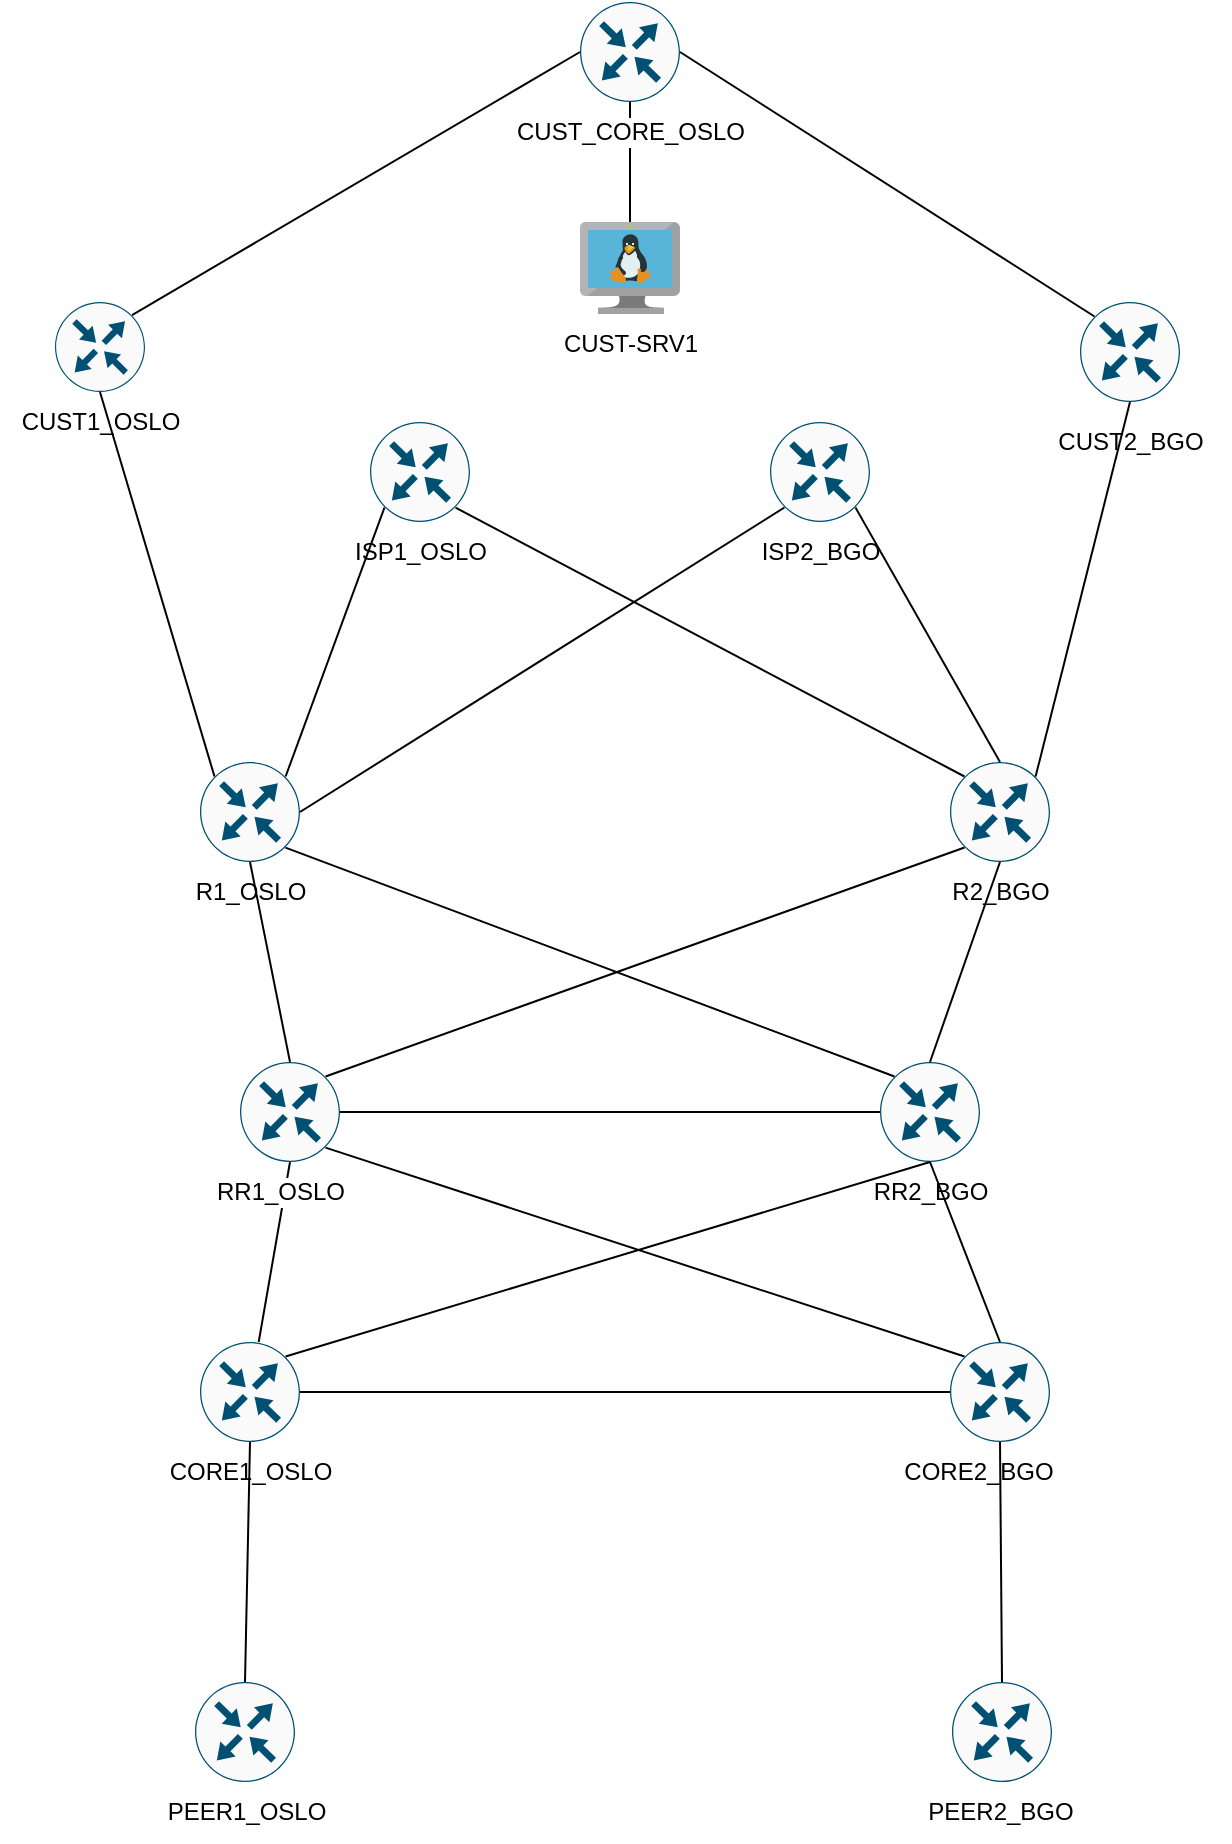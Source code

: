 <mxfile version="27.0.9">
  <diagram name="Page-1" id="WIjH59IM78XmjhC6BIA0">
    <mxGraphModel dx="992" dy="991" grid="1" gridSize="10" guides="1" tooltips="1" connect="1" arrows="1" fold="1" page="1" pageScale="1" pageWidth="827" pageHeight="1169" math="0" shadow="0">
      <root>
        <mxCell id="0" />
        <mxCell id="1" parent="0" />
        <mxCell id="qtWcef0dDSYC6tN5FEsb-1" value="" style="sketch=0;points=[[0.5,0,0],[1,0.5,0],[0.5,1,0],[0,0.5,0],[0.145,0.145,0],[0.856,0.145,0],[0.855,0.856,0],[0.145,0.855,0]];verticalLabelPosition=bottom;html=1;verticalAlign=top;aspect=fixed;align=center;pointerEvents=1;shape=mxgraph.cisco19.rect;prIcon=router;fillColor=#FAFAFA;strokeColor=#005073;" vertex="1" parent="1">
          <mxGeometry x="72.5" y="200" width="45" height="45" as="geometry" />
        </mxCell>
        <mxCell id="qtWcef0dDSYC6tN5FEsb-53" style="rounded=0;orthogonalLoop=1;jettySize=auto;html=1;exitX=0.5;exitY=1;exitDx=0;exitDy=0;exitPerimeter=0;endArrow=none;startFill=0;" edge="1" parent="1" source="qtWcef0dDSYC6tN5FEsb-2" target="qtWcef0dDSYC6tN5FEsb-51">
          <mxGeometry relative="1" as="geometry" />
        </mxCell>
        <mxCell id="qtWcef0dDSYC6tN5FEsb-2" value="" style="sketch=0;points=[[0.5,0,0],[1,0.5,0],[0.5,1,0],[0,0.5,0],[0.145,0.145,0],[0.856,0.145,0],[0.855,0.856,0],[0.145,0.855,0]];verticalLabelPosition=bottom;html=1;verticalAlign=top;aspect=fixed;align=center;pointerEvents=1;shape=mxgraph.cisco19.rect;prIcon=router;fillColor=#FAFAFA;strokeColor=#005073;" vertex="1" parent="1">
          <mxGeometry x="335" y="50" width="50" height="50" as="geometry" />
        </mxCell>
        <mxCell id="qtWcef0dDSYC6tN5FEsb-3" value="" style="sketch=0;points=[[0.5,0,0],[1,0.5,0],[0.5,1,0],[0,0.5,0],[0.145,0.145,0],[0.856,0.145,0],[0.855,0.856,0],[0.145,0.855,0]];verticalLabelPosition=bottom;html=1;verticalAlign=top;aspect=fixed;align=center;pointerEvents=1;shape=mxgraph.cisco19.rect;prIcon=router;fillColor=#FAFAFA;strokeColor=#005073;" vertex="1" parent="1">
          <mxGeometry x="585" y="200" width="50" height="50" as="geometry" />
        </mxCell>
        <mxCell id="qtWcef0dDSYC6tN5FEsb-4" value="" style="sketch=0;points=[[0.5,0,0],[1,0.5,0],[0.5,1,0],[0,0.5,0],[0.145,0.145,0],[0.856,0.145,0],[0.855,0.856,0],[0.145,0.855,0]];verticalLabelPosition=bottom;html=1;verticalAlign=top;aspect=fixed;align=center;pointerEvents=1;shape=mxgraph.cisco19.rect;prIcon=router;fillColor=#FAFAFA;strokeColor=#005073;" vertex="1" parent="1">
          <mxGeometry x="430" y="260" width="50" height="50" as="geometry" />
        </mxCell>
        <mxCell id="qtWcef0dDSYC6tN5FEsb-5" value="" style="sketch=0;points=[[0.5,0,0],[1,0.5,0],[0.5,1,0],[0,0.5,0],[0.145,0.145,0],[0.856,0.145,0],[0.855,0.856,0],[0.145,0.855,0]];verticalLabelPosition=bottom;html=1;verticalAlign=top;aspect=fixed;align=center;pointerEvents=1;shape=mxgraph.cisco19.rect;prIcon=router;fillColor=#FAFAFA;strokeColor=#005073;" vertex="1" parent="1">
          <mxGeometry x="145" y="720" width="50" height="50" as="geometry" />
        </mxCell>
        <mxCell id="qtWcef0dDSYC6tN5FEsb-6" value="" style="sketch=0;points=[[0.5,0,0],[1,0.5,0],[0.5,1,0],[0,0.5,0],[0.145,0.145,0],[0.856,0.145,0],[0.855,0.856,0],[0.145,0.855,0]];verticalLabelPosition=bottom;html=1;verticalAlign=top;aspect=fixed;align=center;pointerEvents=1;shape=mxgraph.cisco19.rect;prIcon=router;fillColor=#FAFAFA;strokeColor=#005073;" vertex="1" parent="1">
          <mxGeometry x="230" y="260" width="50" height="50" as="geometry" />
        </mxCell>
        <mxCell id="qtWcef0dDSYC6tN5FEsb-7" value="" style="sketch=0;points=[[0.5,0,0],[1,0.5,0],[0.5,1,0],[0,0.5,0],[0.145,0.145,0],[0.856,0.145,0],[0.855,0.856,0],[0.145,0.855,0]];verticalLabelPosition=bottom;html=1;verticalAlign=top;aspect=fixed;align=center;pointerEvents=1;shape=mxgraph.cisco19.rect;prIcon=router;fillColor=#FAFAFA;strokeColor=#005073;" vertex="1" parent="1">
          <mxGeometry x="145" y="430" width="50" height="50" as="geometry" />
        </mxCell>
        <mxCell id="qtWcef0dDSYC6tN5FEsb-8" value="" style="sketch=0;points=[[0.5,0,0],[1,0.5,0],[0.5,1,0],[0,0.5,0],[0.145,0.145,0],[0.856,0.145,0],[0.855,0.856,0],[0.145,0.855,0]];verticalLabelPosition=bottom;html=1;verticalAlign=top;aspect=fixed;align=center;pointerEvents=1;shape=mxgraph.cisco19.rect;prIcon=router;fillColor=#FAFAFA;strokeColor=#005073;" vertex="1" parent="1">
          <mxGeometry x="142.5" y="890" width="50" height="50" as="geometry" />
        </mxCell>
        <mxCell id="qtWcef0dDSYC6tN5FEsb-9" value="" style="sketch=0;points=[[0.5,0,0],[1,0.5,0],[0.5,1,0],[0,0.5,0],[0.145,0.145,0],[0.856,0.145,0],[0.855,0.856,0],[0.145,0.855,0]];verticalLabelPosition=bottom;html=1;verticalAlign=top;aspect=fixed;align=center;pointerEvents=1;shape=mxgraph.cisco19.rect;prIcon=router;fillColor=#FAFAFA;strokeColor=#005073;" vertex="1" parent="1">
          <mxGeometry x="521" y="890" width="50" height="50" as="geometry" />
        </mxCell>
        <mxCell id="qtWcef0dDSYC6tN5FEsb-38" style="rounded=0;orthogonalLoop=1;jettySize=auto;html=1;exitX=0.5;exitY=1;exitDx=0;exitDy=0;exitPerimeter=0;endArrow=none;startFill=0;" edge="1" parent="1" source="qtWcef0dDSYC6tN5FEsb-10" target="qtWcef0dDSYC6tN5FEsb-5">
          <mxGeometry relative="1" as="geometry" />
        </mxCell>
        <mxCell id="qtWcef0dDSYC6tN5FEsb-10" value="" style="sketch=0;points=[[0.5,0,0],[1,0.5,0],[0.5,1,0],[0,0.5,0],[0.145,0.145,0],[0.856,0.145,0],[0.855,0.856,0],[0.145,0.855,0]];verticalLabelPosition=bottom;html=1;verticalAlign=top;aspect=fixed;align=center;pointerEvents=1;shape=mxgraph.cisco19.rect;prIcon=router;fillColor=#FAFAFA;strokeColor=#005073;" vertex="1" parent="1">
          <mxGeometry x="165" y="580" width="50" height="50" as="geometry" />
        </mxCell>
        <mxCell id="qtWcef0dDSYC6tN5FEsb-11" value="" style="sketch=0;points=[[0.5,0,0],[1,0.5,0],[0.5,1,0],[0,0.5,0],[0.145,0.145,0],[0.856,0.145,0],[0.855,0.856,0],[0.145,0.855,0]];verticalLabelPosition=bottom;html=1;verticalAlign=top;aspect=fixed;align=center;pointerEvents=1;shape=mxgraph.cisco19.rect;prIcon=router;fillColor=#FAFAFA;strokeColor=#005073;" vertex="1" parent="1">
          <mxGeometry x="520" y="430" width="50" height="50" as="geometry" />
        </mxCell>
        <mxCell id="qtWcef0dDSYC6tN5FEsb-12" value="" style="sketch=0;points=[[0.5,0,0],[1,0.5,0],[0.5,1,0],[0,0.5,0],[0.145,0.145,0],[0.856,0.145,0],[0.855,0.856,0],[0.145,0.855,0]];verticalLabelPosition=bottom;html=1;verticalAlign=top;aspect=fixed;align=center;pointerEvents=1;shape=mxgraph.cisco19.rect;prIcon=router;fillColor=#FAFAFA;strokeColor=#005073;" vertex="1" parent="1">
          <mxGeometry x="485" y="580" width="50" height="50" as="geometry" />
        </mxCell>
        <mxCell id="qtWcef0dDSYC6tN5FEsb-13" value="" style="sketch=0;points=[[0.5,0,0],[1,0.5,0],[0.5,1,0],[0,0.5,0],[0.145,0.145,0],[0.856,0.145,0],[0.855,0.856,0],[0.145,0.855,0]];verticalLabelPosition=bottom;html=1;verticalAlign=top;aspect=fixed;align=center;pointerEvents=1;shape=mxgraph.cisco19.rect;prIcon=router;fillColor=#FAFAFA;strokeColor=#005073;" vertex="1" parent="1">
          <mxGeometry x="520" y="720" width="50" height="50" as="geometry" />
        </mxCell>
        <mxCell id="qtWcef0dDSYC6tN5FEsb-14" value="CUST1_OSLO" style="text;html=1;align=center;verticalAlign=middle;resizable=0;points=[];autosize=1;strokeColor=none;fillColor=none;labelBackgroundColor=default;" vertex="1" parent="1">
          <mxGeometry x="45" y="245" width="100" height="30" as="geometry" />
        </mxCell>
        <mxCell id="qtWcef0dDSYC6tN5FEsb-15" value="CUST_CORE_OSLO" style="text;html=1;align=center;verticalAlign=middle;resizable=0;points=[];autosize=1;strokeColor=none;fillColor=none;labelBackgroundColor=default;" vertex="1" parent="1">
          <mxGeometry x="290" y="100" width="140" height="30" as="geometry" />
        </mxCell>
        <mxCell id="qtWcef0dDSYC6tN5FEsb-17" value="ISP1_OSLO" style="text;html=1;align=center;verticalAlign=middle;resizable=0;points=[];autosize=1;strokeColor=none;fillColor=none;labelBackgroundColor=default;" vertex="1" parent="1">
          <mxGeometry x="210" y="310" width="90" height="30" as="geometry" />
        </mxCell>
        <mxCell id="qtWcef0dDSYC6tN5FEsb-18" value="ISP2_BGO" style="text;html=1;align=center;verticalAlign=middle;resizable=0;points=[];autosize=1;strokeColor=none;fillColor=none;" vertex="1" parent="1">
          <mxGeometry x="415" y="310" width="80" height="30" as="geometry" />
        </mxCell>
        <mxCell id="qtWcef0dDSYC6tN5FEsb-19" value="CORE2_BGO" style="text;html=1;align=center;verticalAlign=middle;resizable=0;points=[];autosize=1;strokeColor=none;fillColor=none;" vertex="1" parent="1">
          <mxGeometry x="484" y="770" width="100" height="30" as="geometry" />
        </mxCell>
        <mxCell id="qtWcef0dDSYC6tN5FEsb-20" value="CORE1_OSLO" style="text;html=1;align=center;verticalAlign=middle;resizable=0;points=[];autosize=1;strokeColor=none;fillColor=none;labelBackgroundColor=default;" vertex="1" parent="1">
          <mxGeometry x="120" y="770" width="100" height="30" as="geometry" />
        </mxCell>
        <mxCell id="qtWcef0dDSYC6tN5FEsb-21" value="RR1_OSLO" style="text;html=1;align=center;verticalAlign=middle;resizable=0;points=[];autosize=1;strokeColor=none;fillColor=none;labelBackgroundColor=default;" vertex="1" parent="1">
          <mxGeometry x="140" y="630" width="90" height="30" as="geometry" />
        </mxCell>
        <mxCell id="qtWcef0dDSYC6tN5FEsb-22" value="CUST2_BGO" style="text;html=1;align=center;verticalAlign=middle;resizable=0;points=[];autosize=1;strokeColor=none;fillColor=none;labelBackgroundColor=default;" vertex="1" parent="1">
          <mxGeometry x="560" y="255" width="100" height="30" as="geometry" />
        </mxCell>
        <mxCell id="qtWcef0dDSYC6tN5FEsb-23" value="R1_OSLO" style="text;html=1;align=center;verticalAlign=middle;resizable=0;points=[];autosize=1;strokeColor=none;fillColor=none;labelBackgroundColor=default;" vertex="1" parent="1">
          <mxGeometry x="130" y="480" width="80" height="30" as="geometry" />
        </mxCell>
        <mxCell id="qtWcef0dDSYC6tN5FEsb-24" value="R2_BGO" style="text;html=1;align=center;verticalAlign=middle;resizable=0;points=[];autosize=1;strokeColor=none;fillColor=none;labelBackgroundColor=default;" vertex="1" parent="1">
          <mxGeometry x="510" y="480" width="70" height="30" as="geometry" />
        </mxCell>
        <mxCell id="qtWcef0dDSYC6tN5FEsb-25" value="RR2_BGO" style="text;html=1;align=center;verticalAlign=middle;resizable=0;points=[];autosize=1;strokeColor=none;fillColor=none;labelBorderColor=none;labelBackgroundColor=default;" vertex="1" parent="1">
          <mxGeometry x="470" y="630" width="80" height="30" as="geometry" />
        </mxCell>
        <mxCell id="qtWcef0dDSYC6tN5FEsb-26" value="PEER1_OSLO" style="text;html=1;align=center;verticalAlign=middle;resizable=0;points=[];autosize=1;strokeColor=none;fillColor=none;" vertex="1" parent="1">
          <mxGeometry x="117.5" y="940" width="100" height="30" as="geometry" />
        </mxCell>
        <mxCell id="qtWcef0dDSYC6tN5FEsb-28" value="PEER2_BGO" style="text;html=1;align=center;verticalAlign=middle;resizable=0;points=[];autosize=1;strokeColor=none;fillColor=none;" vertex="1" parent="1">
          <mxGeometry x="495" y="940" width="100" height="30" as="geometry" />
        </mxCell>
        <mxCell id="qtWcef0dDSYC6tN5FEsb-29" style="rounded=0;orthogonalLoop=1;jettySize=auto;html=1;exitX=0.856;exitY=0.145;exitDx=0;exitDy=0;exitPerimeter=0;entryX=0.145;entryY=0.855;entryDx=0;entryDy=0;entryPerimeter=0;endArrow=none;startFill=0;" edge="1" parent="1" source="qtWcef0dDSYC6tN5FEsb-7" target="qtWcef0dDSYC6tN5FEsb-6">
          <mxGeometry relative="1" as="geometry" />
        </mxCell>
        <mxCell id="qtWcef0dDSYC6tN5FEsb-30" style="rounded=0;orthogonalLoop=1;jettySize=auto;html=1;exitX=1;exitY=0.5;exitDx=0;exitDy=0;exitPerimeter=0;entryX=0.145;entryY=0.855;entryDx=0;entryDy=0;entryPerimeter=0;endArrow=none;startFill=0;" edge="1" parent="1" source="qtWcef0dDSYC6tN5FEsb-7" target="qtWcef0dDSYC6tN5FEsb-4">
          <mxGeometry relative="1" as="geometry" />
        </mxCell>
        <mxCell id="qtWcef0dDSYC6tN5FEsb-31" style="rounded=0;orthogonalLoop=1;jettySize=auto;html=1;exitX=0.145;exitY=0.145;exitDx=0;exitDy=0;exitPerimeter=0;entryX=0.855;entryY=0.856;entryDx=0;entryDy=0;entryPerimeter=0;endArrow=none;startFill=0;" edge="1" parent="1" source="qtWcef0dDSYC6tN5FEsb-11" target="qtWcef0dDSYC6tN5FEsb-6">
          <mxGeometry relative="1" as="geometry" />
        </mxCell>
        <mxCell id="qtWcef0dDSYC6tN5FEsb-32" style="rounded=0;orthogonalLoop=1;jettySize=auto;html=1;exitX=0.5;exitY=0;exitDx=0;exitDy=0;exitPerimeter=0;entryX=0.855;entryY=0.856;entryDx=0;entryDy=0;entryPerimeter=0;endArrow=none;startFill=0;" edge="1" parent="1" source="qtWcef0dDSYC6tN5FEsb-11" target="qtWcef0dDSYC6tN5FEsb-4">
          <mxGeometry relative="1" as="geometry" />
        </mxCell>
        <mxCell id="qtWcef0dDSYC6tN5FEsb-34" style="rounded=0;orthogonalLoop=1;jettySize=auto;html=1;exitX=0.5;exitY=1;exitDx=0;exitDy=0;exitPerimeter=0;entryX=0.5;entryY=0;entryDx=0;entryDy=0;entryPerimeter=0;endArrow=none;startFill=0;" edge="1" parent="1" source="qtWcef0dDSYC6tN5FEsb-7" target="qtWcef0dDSYC6tN5FEsb-10">
          <mxGeometry relative="1" as="geometry" />
        </mxCell>
        <mxCell id="qtWcef0dDSYC6tN5FEsb-35" style="rounded=0;orthogonalLoop=1;jettySize=auto;html=1;exitX=0.855;exitY=0.856;exitDx=0;exitDy=0;exitPerimeter=0;entryX=0.145;entryY=0.145;entryDx=0;entryDy=0;entryPerimeter=0;endArrow=none;startFill=0;" edge="1" parent="1" source="qtWcef0dDSYC6tN5FEsb-7" target="qtWcef0dDSYC6tN5FEsb-12">
          <mxGeometry relative="1" as="geometry" />
        </mxCell>
        <mxCell id="qtWcef0dDSYC6tN5FEsb-36" style="rounded=0;orthogonalLoop=1;jettySize=auto;html=1;exitX=0.5;exitY=1;exitDx=0;exitDy=0;exitPerimeter=0;entryX=0.5;entryY=0;entryDx=0;entryDy=0;entryPerimeter=0;endArrow=none;startFill=0;" edge="1" parent="1" source="qtWcef0dDSYC6tN5FEsb-11" target="qtWcef0dDSYC6tN5FEsb-12">
          <mxGeometry relative="1" as="geometry" />
        </mxCell>
        <mxCell id="qtWcef0dDSYC6tN5FEsb-37" style="rounded=0;orthogonalLoop=1;jettySize=auto;html=1;exitX=0.145;exitY=0.855;exitDx=0;exitDy=0;exitPerimeter=0;entryX=0.856;entryY=0.145;entryDx=0;entryDy=0;entryPerimeter=0;endArrow=none;startFill=0;" edge="1" parent="1" source="qtWcef0dDSYC6tN5FEsb-11" target="qtWcef0dDSYC6tN5FEsb-10">
          <mxGeometry relative="1" as="geometry" />
        </mxCell>
        <mxCell id="qtWcef0dDSYC6tN5FEsb-39" style="rounded=0;orthogonalLoop=1;jettySize=auto;html=1;exitX=0.855;exitY=0.856;exitDx=0;exitDy=0;exitPerimeter=0;entryX=0.145;entryY=0.145;entryDx=0;entryDy=0;entryPerimeter=0;endArrow=none;startFill=0;" edge="1" parent="1" source="qtWcef0dDSYC6tN5FEsb-10" target="qtWcef0dDSYC6tN5FEsb-13">
          <mxGeometry relative="1" as="geometry" />
        </mxCell>
        <mxCell id="qtWcef0dDSYC6tN5FEsb-40" style="rounded=0;orthogonalLoop=1;jettySize=auto;html=1;exitX=0.5;exitY=1;exitDx=0;exitDy=0;exitPerimeter=0;entryX=0.856;entryY=0.145;entryDx=0;entryDy=0;entryPerimeter=0;endArrow=none;startFill=0;" edge="1" parent="1" source="qtWcef0dDSYC6tN5FEsb-12" target="qtWcef0dDSYC6tN5FEsb-5">
          <mxGeometry relative="1" as="geometry" />
        </mxCell>
        <mxCell id="qtWcef0dDSYC6tN5FEsb-41" style="rounded=0;orthogonalLoop=1;jettySize=auto;html=1;exitX=0.5;exitY=1;exitDx=0;exitDy=0;exitPerimeter=0;entryX=0.5;entryY=0;entryDx=0;entryDy=0;entryPerimeter=0;endArrow=none;startFill=0;" edge="1" parent="1" source="qtWcef0dDSYC6tN5FEsb-12" target="qtWcef0dDSYC6tN5FEsb-13">
          <mxGeometry relative="1" as="geometry" />
        </mxCell>
        <mxCell id="qtWcef0dDSYC6tN5FEsb-42" style="rounded=0;orthogonalLoop=1;jettySize=auto;html=1;exitX=0.5;exitY=1;exitDx=0;exitDy=0;exitPerimeter=0;entryX=0.5;entryY=0;entryDx=0;entryDy=0;entryPerimeter=0;endArrow=none;startFill=0;" edge="1" parent="1" source="qtWcef0dDSYC6tN5FEsb-5" target="qtWcef0dDSYC6tN5FEsb-8">
          <mxGeometry relative="1" as="geometry" />
        </mxCell>
        <mxCell id="qtWcef0dDSYC6tN5FEsb-43" style="rounded=0;orthogonalLoop=1;jettySize=auto;html=1;exitX=0.5;exitY=1;exitDx=0;exitDy=0;exitPerimeter=0;entryX=0.5;entryY=0;entryDx=0;entryDy=0;entryPerimeter=0;endArrow=none;startFill=0;" edge="1" parent="1" source="qtWcef0dDSYC6tN5FEsb-13" target="qtWcef0dDSYC6tN5FEsb-9">
          <mxGeometry relative="1" as="geometry" />
        </mxCell>
        <mxCell id="qtWcef0dDSYC6tN5FEsb-45" style="rounded=0;orthogonalLoop=1;jettySize=auto;html=1;exitX=0.856;exitY=0.145;exitDx=0;exitDy=0;exitPerimeter=0;entryX=0;entryY=0.5;entryDx=0;entryDy=0;entryPerimeter=0;endArrow=none;startFill=0;" edge="1" parent="1" source="qtWcef0dDSYC6tN5FEsb-1" target="qtWcef0dDSYC6tN5FEsb-2">
          <mxGeometry relative="1" as="geometry" />
        </mxCell>
        <mxCell id="qtWcef0dDSYC6tN5FEsb-46" style="rounded=0;orthogonalLoop=1;jettySize=auto;html=1;exitX=0.145;exitY=0.145;exitDx=0;exitDy=0;exitPerimeter=0;entryX=1;entryY=0.5;entryDx=0;entryDy=0;entryPerimeter=0;endArrow=none;startFill=0;" edge="1" parent="1" source="qtWcef0dDSYC6tN5FEsb-3" target="qtWcef0dDSYC6tN5FEsb-2">
          <mxGeometry relative="1" as="geometry" />
        </mxCell>
        <mxCell id="qtWcef0dDSYC6tN5FEsb-47" style="rounded=0;orthogonalLoop=1;jettySize=auto;html=1;exitX=1;exitY=0.5;exitDx=0;exitDy=0;exitPerimeter=0;entryX=0;entryY=0.5;entryDx=0;entryDy=0;entryPerimeter=0;endArrow=none;startFill=0;" edge="1" parent="1" source="qtWcef0dDSYC6tN5FEsb-5" target="qtWcef0dDSYC6tN5FEsb-13">
          <mxGeometry relative="1" as="geometry" />
        </mxCell>
        <mxCell id="qtWcef0dDSYC6tN5FEsb-48" style="rounded=0;orthogonalLoop=1;jettySize=auto;html=1;exitX=1;exitY=0.5;exitDx=0;exitDy=0;exitPerimeter=0;entryX=0;entryY=0.5;entryDx=0;entryDy=0;entryPerimeter=0;endArrow=none;startFill=0;" edge="1" parent="1" source="qtWcef0dDSYC6tN5FEsb-10" target="qtWcef0dDSYC6tN5FEsb-12">
          <mxGeometry relative="1" as="geometry" />
        </mxCell>
        <mxCell id="qtWcef0dDSYC6tN5FEsb-49" style="rounded=0;orthogonalLoop=1;jettySize=auto;html=1;exitX=0.856;exitY=0.145;exitDx=0;exitDy=0;exitPerimeter=0;entryX=0.5;entryY=1;entryDx=0;entryDy=0;entryPerimeter=0;endArrow=none;startFill=0;" edge="1" parent="1" source="qtWcef0dDSYC6tN5FEsb-11" target="qtWcef0dDSYC6tN5FEsb-3">
          <mxGeometry relative="1" as="geometry" />
        </mxCell>
        <mxCell id="qtWcef0dDSYC6tN5FEsb-51" value="" style="image;sketch=0;aspect=fixed;html=1;points=[];align=center;fontSize=12;image=img/lib/mscae/VM_Linux.svg;" vertex="1" parent="1">
          <mxGeometry x="335" y="160" width="50" height="46" as="geometry" />
        </mxCell>
        <mxCell id="qtWcef0dDSYC6tN5FEsb-52" value="CUST-SRV1" style="text;html=1;align=center;verticalAlign=middle;resizable=0;points=[];autosize=1;strokeColor=none;fillColor=none;" vertex="1" parent="1">
          <mxGeometry x="315" y="206" width="90" height="30" as="geometry" />
        </mxCell>
        <mxCell id="qtWcef0dDSYC6tN5FEsb-54" style="rounded=0;orthogonalLoop=1;jettySize=auto;html=1;exitX=0.145;exitY=0.145;exitDx=0;exitDy=0;exitPerimeter=0;entryX=0.5;entryY=1;entryDx=0;entryDy=0;entryPerimeter=0;endArrow=none;startFill=0;" edge="1" parent="1" source="qtWcef0dDSYC6tN5FEsb-7" target="qtWcef0dDSYC6tN5FEsb-1">
          <mxGeometry relative="1" as="geometry" />
        </mxCell>
      </root>
    </mxGraphModel>
  </diagram>
</mxfile>
